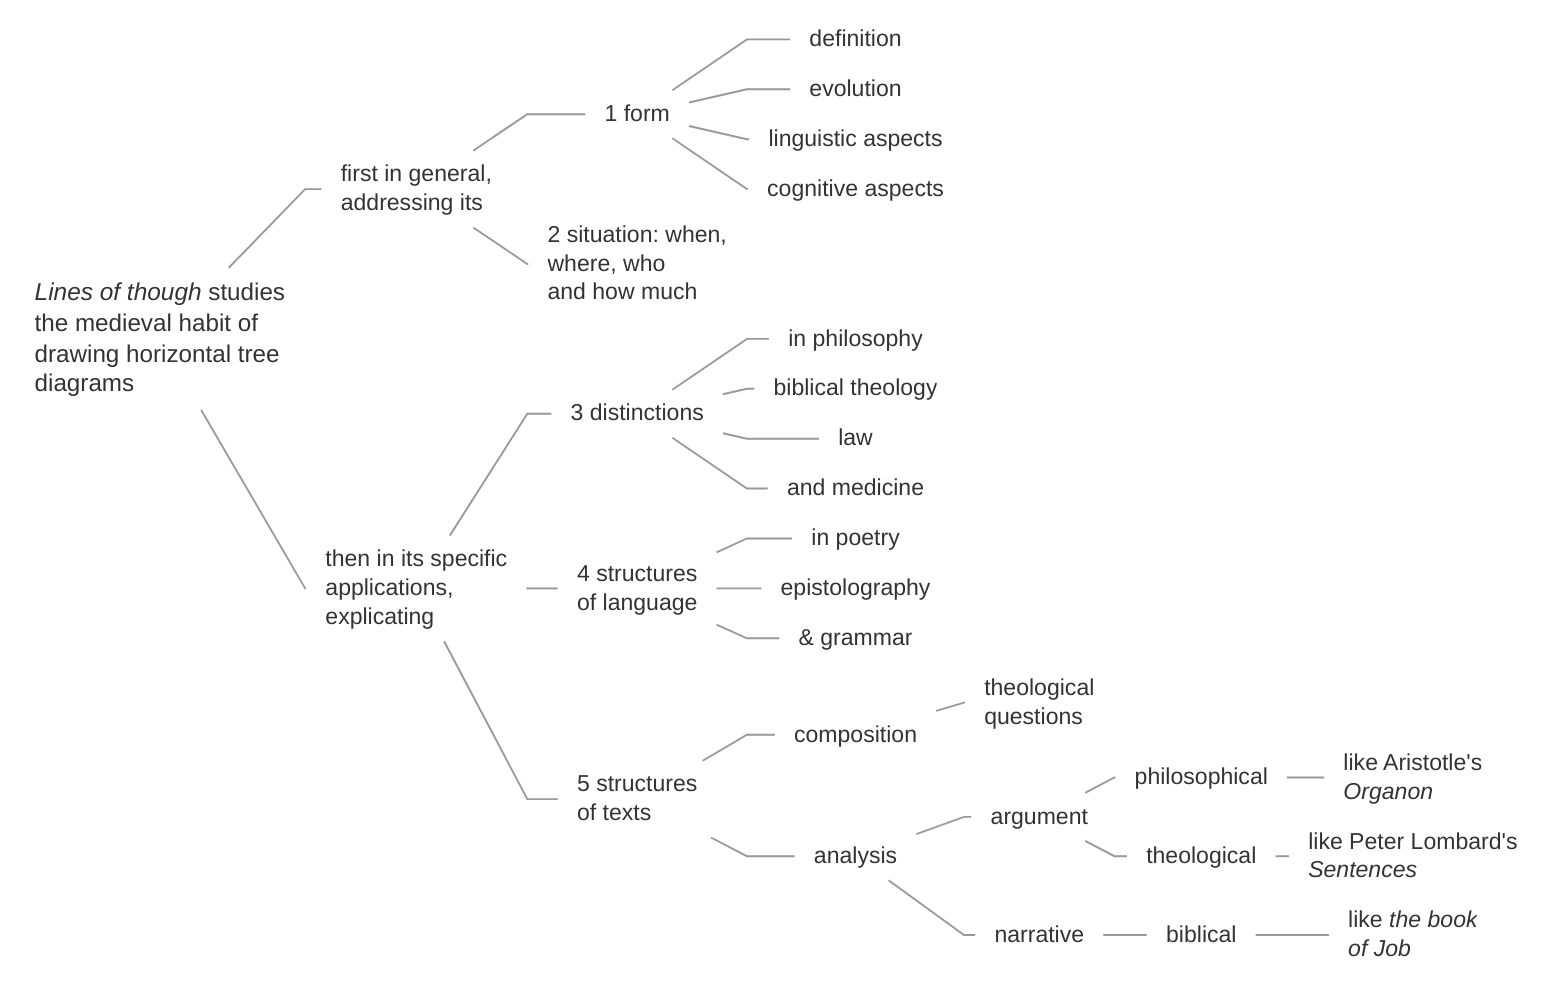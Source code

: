 %%{init{"theme":"base","themeCSS":"* {line-height:1.25em!important; font-size:12px; text-align:left!important;} g[id*=\"A\"] * {font-size:1.01em;}  g[id*=\"V\"] * {color:transparent} .edge-thickness-normal{stroke-width:1px; stroke:#999;} .edge-thickness-thick{stroke-width:1px!important} .edge-pattern-dotted{stroke:transparent}","themeVariables":{"secondaryColor":"transparent","primaryColor":"transparent","primaryBorderColor":"transparent"},"flowchart":{"htmlLabels":true,"padding":5,"rankSpacing":1,"nodeSpacing":1,"curve":"linear"}} }%%
flowchart LR
A["<i>Lines of though</i> studies <br>the medieval habit of<br>drawing horizontal tree<br>diagrams"]
B1["first in general,<br>addressing its"]
B2["then in its specific<br>applications,<br>explicating"]

C1["1 form"]
C2["2 situation: when,<br> where, who <br>and how much"]
C3["3 distinctions"]
C4["4 structures<br>of language"]
C5["5 structures <br>of texts"]

D1["definition"]
D2["evolution"]
D3["linguistic aspects"]
D4["cognitive aspects"]

D5[in philosophy]
D6[biblical theology]
D7[law]
D8[and medicine]

D9[in poetry]
D10[epistolography]
D11[& grammar]

D12[composition]
D13[analysis]

E1[theological<br> questions]
E2[argument]
E3[narrative]

F1[philosophical]
F2[theological]
F3[biblical]

G1[like Aristotle's <br><i>Organon</i>]
G2[like Peter Lombard's <br><i>Sentences</i>]
G3[like <i>the book<br> of Job</i>]

A === B1
A === B2

B1 --- C1
B1 --- C2
 
B2 --- C3 & C4 & C5

C1 --- D1 & D2 & D3 & D4
C3 --- D5 & D6 & D7 & D8

C4 --- D9 & D10 & D11

C5 --- D12 & D13

D12 --- E1
D13 --- E2 & E3

E2 --- F1 & F2
E3 --- F3

F1 --- G1
F2 --- G2
F3 --- G3

C2 -.- V1 & V2
D11 -.- V4
D12 -.- V3